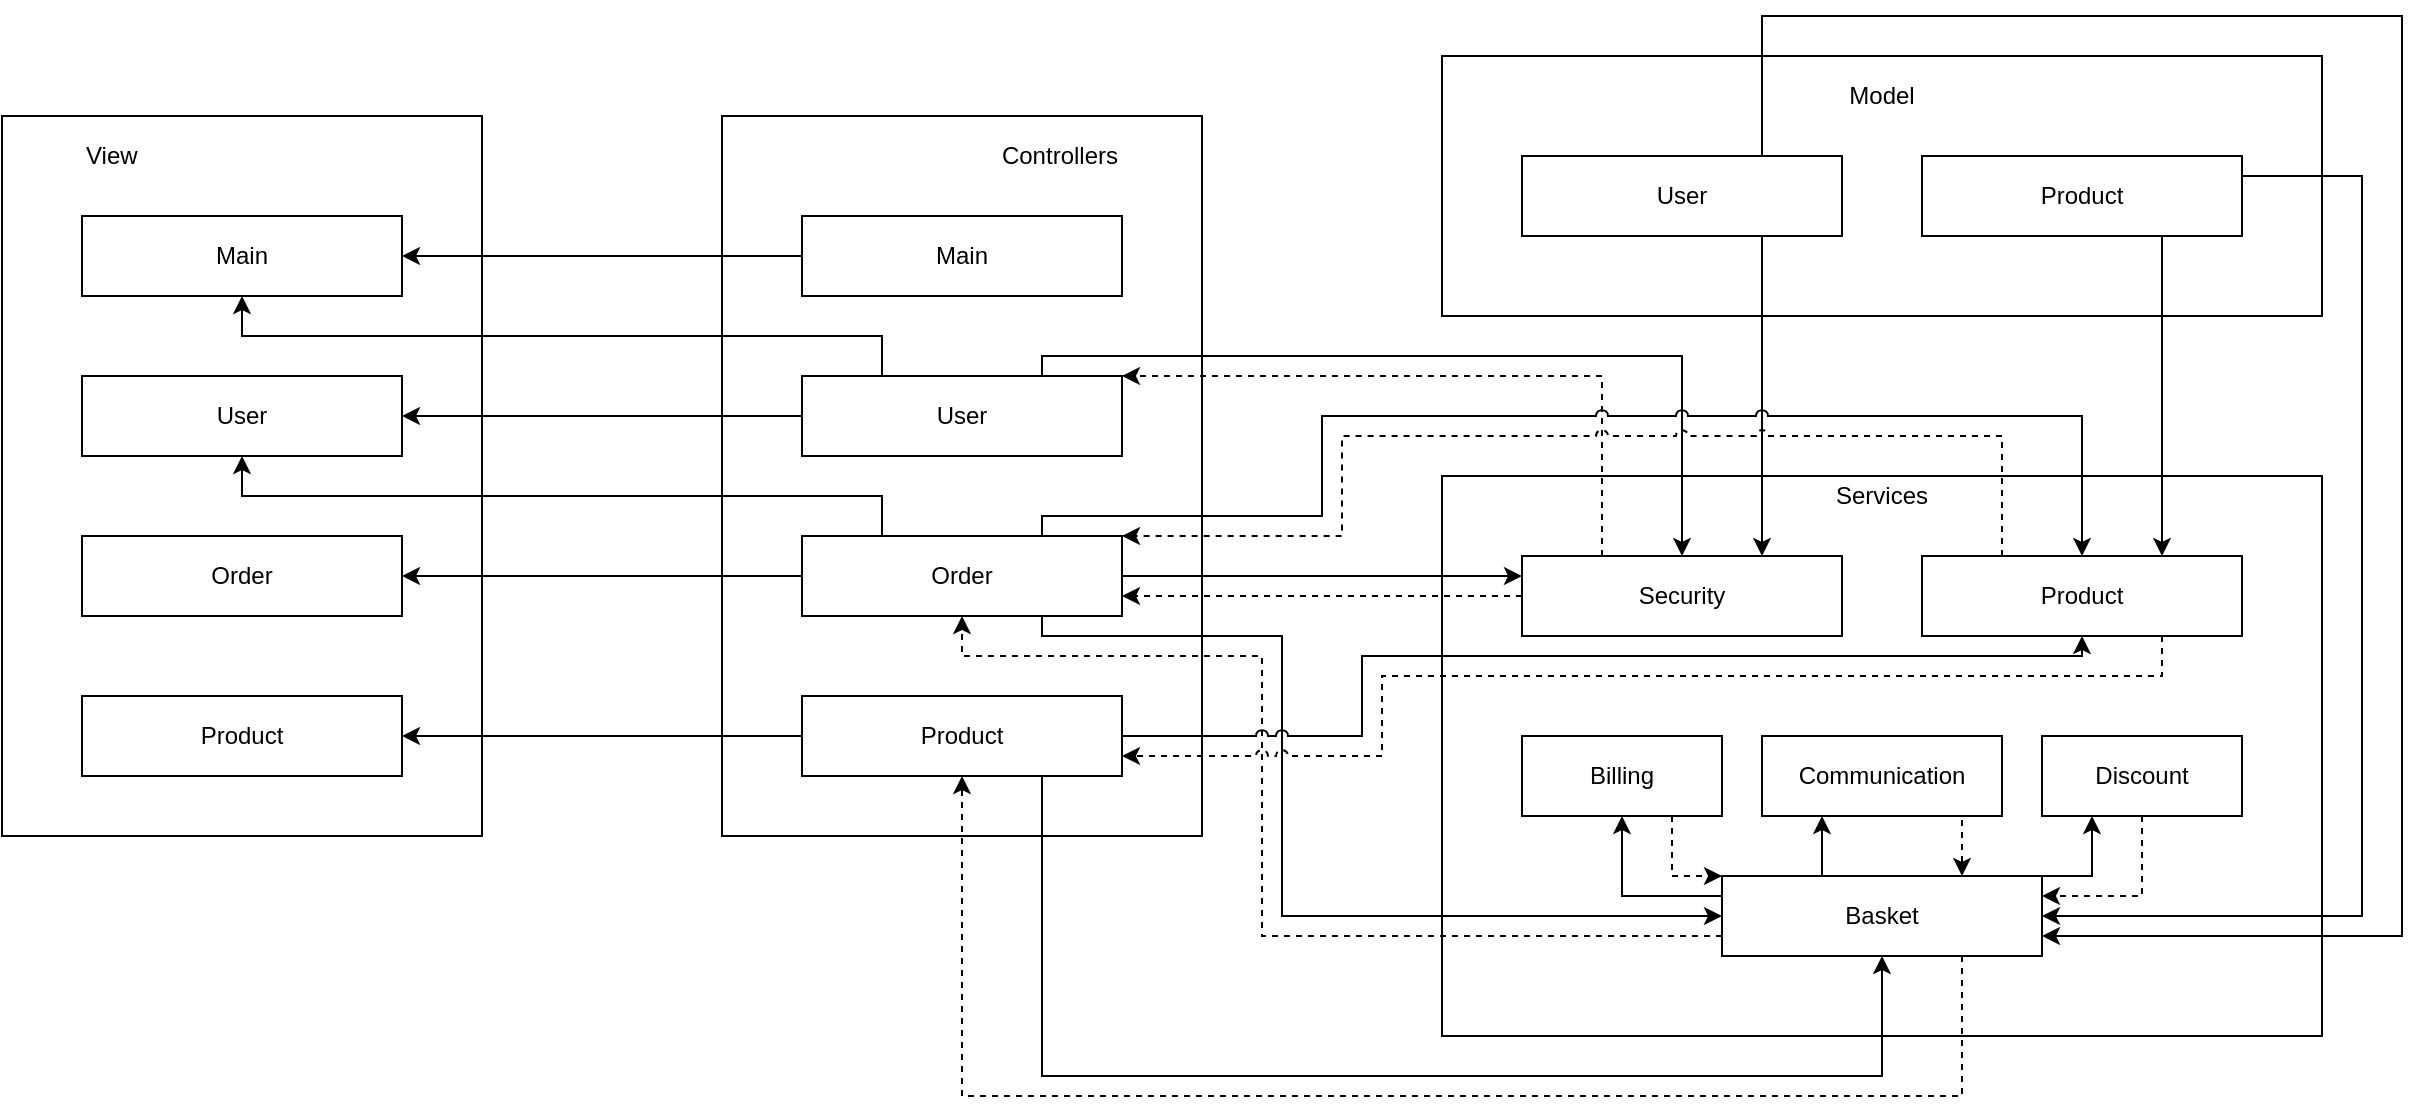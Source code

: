 <mxfile version="14.2.9" type="github">
  <diagram id="LtXfjdiNlztNddyJYRsl" name="Page-1">
    <mxGraphModel dx="1422" dy="763" grid="1" gridSize="10" guides="1" tooltips="1" connect="1" arrows="1" fold="1" page="1" pageScale="1" pageWidth="827" pageHeight="1169" math="0" shadow="0">
      <root>
        <mxCell id="0" />
        <mxCell id="1" parent="0" />
        <mxCell id="3RHrD-StrAHebshTQser-72" value="" style="group" vertex="1" connectable="0" parent="1">
          <mxGeometry x="761" y="260" width="440" height="280" as="geometry" />
        </mxCell>
        <mxCell id="3RHrD-StrAHebshTQser-38" value="" style="group;fillColor=#ffffff;perimeterSpacing=1;shadow=0;sketch=0;glass=0;rounded=0;spacingTop=0;labelBorderColor=#000000;labelBackgroundColor=#ffffff;align=center;strokeColor=#000000;container=0;" vertex="1" connectable="0" parent="3RHrD-StrAHebshTQser-72">
          <mxGeometry y="10" width="440" height="280" as="geometry" />
        </mxCell>
        <mxCell id="3RHrD-StrAHebshTQser-39" value="&lt;div&gt;Services&lt;/div&gt;" style="text;html=1;strokeColor=none;fillColor=none;align=center;verticalAlign=middle;whiteSpace=wrap;rounded=0;" vertex="1" parent="3RHrD-StrAHebshTQser-72">
          <mxGeometry x="40" y="10" width="360" height="20" as="geometry" />
        </mxCell>
        <mxCell id="3RHrD-StrAHebshTQser-40" value="Product" style="rounded=0;whiteSpace=wrap;html=1;" vertex="1" parent="3RHrD-StrAHebshTQser-72">
          <mxGeometry x="240" y="50" width="160" height="40" as="geometry" />
        </mxCell>
        <mxCell id="3RHrD-StrAHebshTQser-41" value="Security" style="rounded=0;whiteSpace=wrap;html=1;" vertex="1" parent="3RHrD-StrAHebshTQser-72">
          <mxGeometry x="40" y="50" width="160" height="40" as="geometry" />
        </mxCell>
        <mxCell id="3RHrD-StrAHebshTQser-42" value="Basket" style="rounded=0;whiteSpace=wrap;html=1;" vertex="1" parent="3RHrD-StrAHebshTQser-72">
          <mxGeometry x="140" y="210" width="160" height="40" as="geometry" />
        </mxCell>
        <mxCell id="3RHrD-StrAHebshTQser-75" style="edgeStyle=orthogonalEdgeStyle;rounded=0;jumpStyle=arc;orthogonalLoop=1;jettySize=auto;html=1;exitX=0.5;exitY=1;exitDx=0;exitDy=0;entryX=1;entryY=0.25;entryDx=0;entryDy=0;dashed=1;startArrow=none;startFill=0;endArrow=classic;endFill=1;" edge="1" parent="3RHrD-StrAHebshTQser-72" source="3RHrD-StrAHebshTQser-43" target="3RHrD-StrAHebshTQser-42">
          <mxGeometry relative="1" as="geometry" />
        </mxCell>
        <mxCell id="3RHrD-StrAHebshTQser-43" value="Discount" style="rounded=0;whiteSpace=wrap;html=1;" vertex="1" parent="3RHrD-StrAHebshTQser-72">
          <mxGeometry x="300" y="140" width="100" height="40" as="geometry" />
        </mxCell>
        <mxCell id="3RHrD-StrAHebshTQser-46" value="" style="edgeStyle=orthogonalEdgeStyle;rounded=0;jumpStyle=arc;orthogonalLoop=1;jettySize=auto;html=1;entryX=0.25;entryY=1;entryDx=0;entryDy=0;exitX=1;exitY=0;exitDx=0;exitDy=0;" edge="1" parent="3RHrD-StrAHebshTQser-72" source="3RHrD-StrAHebshTQser-42" target="3RHrD-StrAHebshTQser-43">
          <mxGeometry as="geometry">
            <mxPoint x="300" y="220" as="sourcePoint" />
            <Array as="points">
              <mxPoint x="325" y="210" />
            </Array>
          </mxGeometry>
        </mxCell>
        <mxCell id="3RHrD-StrAHebshTQser-44" value="Billing" style="rounded=0;whiteSpace=wrap;html=1;" vertex="1" parent="3RHrD-StrAHebshTQser-72">
          <mxGeometry x="40" y="140" width="100" height="40" as="geometry" />
        </mxCell>
        <mxCell id="3RHrD-StrAHebshTQser-48" style="edgeStyle=orthogonalEdgeStyle;rounded=0;jumpStyle=arc;orthogonalLoop=1;jettySize=auto;html=1;exitX=0;exitY=0.25;exitDx=0;exitDy=0;entryX=0.5;entryY=1;entryDx=0;entryDy=0;" edge="1" parent="3RHrD-StrAHebshTQser-72" source="3RHrD-StrAHebshTQser-42" target="3RHrD-StrAHebshTQser-44">
          <mxGeometry as="geometry">
            <mxPoint x="110" y="180" as="targetPoint" />
            <Array as="points">
              <mxPoint x="90" y="220" />
            </Array>
          </mxGeometry>
        </mxCell>
        <mxCell id="3RHrD-StrAHebshTQser-76" style="edgeStyle=orthogonalEdgeStyle;rounded=0;jumpStyle=arc;orthogonalLoop=1;jettySize=auto;html=1;exitX=0.75;exitY=1;exitDx=0;exitDy=0;entryX=0.75;entryY=0;entryDx=0;entryDy=0;dashed=1;startArrow=none;startFill=0;endArrow=classic;endFill=1;" edge="1" parent="3RHrD-StrAHebshTQser-72" source="3RHrD-StrAHebshTQser-45" target="3RHrD-StrAHebshTQser-42">
          <mxGeometry relative="1" as="geometry" />
        </mxCell>
        <mxCell id="3RHrD-StrAHebshTQser-45" value="Communication" style="rounded=0;whiteSpace=wrap;html=1;" vertex="1" parent="3RHrD-StrAHebshTQser-72">
          <mxGeometry x="160" y="140" width="120" height="40" as="geometry" />
        </mxCell>
        <mxCell id="3RHrD-StrAHebshTQser-47" value="" style="edgeStyle=orthogonalEdgeStyle;rounded=0;jumpStyle=arc;orthogonalLoop=1;jettySize=auto;html=1;entryX=0.25;entryY=1;entryDx=0;entryDy=0;exitX=0.25;exitY=0;exitDx=0;exitDy=0;" edge="1" parent="3RHrD-StrAHebshTQser-72" source="3RHrD-StrAHebshTQser-42" target="3RHrD-StrAHebshTQser-45">
          <mxGeometry as="geometry">
            <Array as="points">
              <mxPoint x="190" y="210" />
            </Array>
          </mxGeometry>
        </mxCell>
        <mxCell id="3RHrD-StrAHebshTQser-74" style="edgeStyle=orthogonalEdgeStyle;rounded=0;jumpStyle=arc;orthogonalLoop=1;jettySize=auto;html=1;exitX=0.75;exitY=1;exitDx=0;exitDy=0;entryX=0;entryY=0;entryDx=0;entryDy=0;dashed=1;startArrow=none;startFill=0;endArrow=classic;endFill=1;" edge="1" parent="3RHrD-StrAHebshTQser-72" source="3RHrD-StrAHebshTQser-44" target="3RHrD-StrAHebshTQser-42">
          <mxGeometry relative="1" as="geometry">
            <Array as="points">
              <mxPoint x="115" y="210" />
            </Array>
          </mxGeometry>
        </mxCell>
        <mxCell id="3RHrD-StrAHebshTQser-53" value="" style="group" vertex="1" connectable="0" parent="1">
          <mxGeometry x="401" y="90" width="240" height="360" as="geometry" />
        </mxCell>
        <mxCell id="3RHrD-StrAHebshTQser-30" value="" style="group;fillColor=#ffffff;perimeterSpacing=1;shadow=0;sketch=0;glass=0;rounded=0;spacingTop=0;labelBorderColor=#000000;labelBackgroundColor=#ffffff;align=center;strokeColor=#000000;container=0;" vertex="1" connectable="0" parent="3RHrD-StrAHebshTQser-53">
          <mxGeometry width="240" height="360" as="geometry" />
        </mxCell>
        <mxCell id="3RHrD-StrAHebshTQser-31" value="&lt;div align=&quot;right&quot;&gt;Controllers&lt;/div&gt;" style="text;html=1;strokeColor=none;fillColor=none;align=right;verticalAlign=middle;whiteSpace=wrap;rounded=0;" vertex="1" parent="3RHrD-StrAHebshTQser-53">
          <mxGeometry x="40" y="10" width="160" height="20" as="geometry" />
        </mxCell>
        <mxCell id="3RHrD-StrAHebshTQser-32" value="Order" style="rounded=0;whiteSpace=wrap;html=1;" vertex="1" parent="3RHrD-StrAHebshTQser-53">
          <mxGeometry x="40" y="210" width="160" height="40" as="geometry" />
        </mxCell>
        <mxCell id="3RHrD-StrAHebshTQser-33" value="Main" style="rounded=0;whiteSpace=wrap;html=1;" vertex="1" parent="3RHrD-StrAHebshTQser-53">
          <mxGeometry x="40" y="50" width="160" height="40" as="geometry" />
        </mxCell>
        <mxCell id="3RHrD-StrAHebshTQser-34" value="User" style="rounded=0;whiteSpace=wrap;html=1;" vertex="1" parent="3RHrD-StrAHebshTQser-53">
          <mxGeometry x="40" y="130" width="160" height="40" as="geometry" />
        </mxCell>
        <mxCell id="3RHrD-StrAHebshTQser-35" value="Product" style="rounded=0;whiteSpace=wrap;html=1;" vertex="1" parent="3RHrD-StrAHebshTQser-53">
          <mxGeometry x="40" y="290" width="160" height="40" as="geometry" />
        </mxCell>
        <mxCell id="3RHrD-StrAHebshTQser-54" value="" style="group" vertex="1" connectable="0" parent="1">
          <mxGeometry x="41" y="90" width="240" height="360" as="geometry" />
        </mxCell>
        <mxCell id="3RHrD-StrAHebshTQser-1" value="" style="group;fillColor=#ffffff;perimeterSpacing=1;shadow=0;sketch=0;glass=0;rounded=0;spacingTop=0;labelBorderColor=#000000;labelBackgroundColor=#ffffff;align=center;strokeColor=#000000;container=0;" vertex="1" connectable="0" parent="3RHrD-StrAHebshTQser-54">
          <mxGeometry width="240" height="360" as="geometry" />
        </mxCell>
        <mxCell id="3RHrD-StrAHebshTQser-3" value="&lt;div align=&quot;left&quot;&gt;View&lt;/div&gt;" style="text;html=1;strokeColor=none;fillColor=none;align=left;verticalAlign=middle;whiteSpace=wrap;rounded=0;" vertex="1" parent="3RHrD-StrAHebshTQser-54">
          <mxGeometry x="40" y="10" width="160" height="20" as="geometry" />
        </mxCell>
        <mxCell id="3RHrD-StrAHebshTQser-4" value="Order" style="rounded=0;whiteSpace=wrap;html=1;" vertex="1" parent="3RHrD-StrAHebshTQser-54">
          <mxGeometry x="40" y="210" width="160" height="40" as="geometry" />
        </mxCell>
        <mxCell id="3RHrD-StrAHebshTQser-5" value="Main" style="rounded=0;whiteSpace=wrap;html=1;" vertex="1" parent="3RHrD-StrAHebshTQser-54">
          <mxGeometry x="40" y="50" width="160" height="40" as="geometry" />
        </mxCell>
        <mxCell id="3RHrD-StrAHebshTQser-6" value="User" style="rounded=0;whiteSpace=wrap;html=1;" vertex="1" parent="3RHrD-StrAHebshTQser-54">
          <mxGeometry x="40" y="130" width="160" height="40" as="geometry" />
        </mxCell>
        <mxCell id="3RHrD-StrAHebshTQser-7" value="Product" style="rounded=0;whiteSpace=wrap;html=1;" vertex="1" parent="3RHrD-StrAHebshTQser-54">
          <mxGeometry x="40" y="290" width="160" height="40" as="geometry" />
        </mxCell>
        <mxCell id="3RHrD-StrAHebshTQser-51" style="edgeStyle=orthogonalEdgeStyle;rounded=0;jumpStyle=arc;orthogonalLoop=1;jettySize=auto;html=1;exitX=0;exitY=0.5;exitDx=0;exitDy=0;entryX=1;entryY=0.5;entryDx=0;entryDy=0;" edge="1" parent="1" source="3RHrD-StrAHebshTQser-34" target="3RHrD-StrAHebshTQser-6">
          <mxGeometry relative="1" as="geometry" />
        </mxCell>
        <mxCell id="3RHrD-StrAHebshTQser-52" style="edgeStyle=orthogonalEdgeStyle;rounded=0;jumpStyle=arc;orthogonalLoop=1;jettySize=auto;html=1;exitX=0.25;exitY=0;exitDx=0;exitDy=0;entryX=0.5;entryY=1;entryDx=0;entryDy=0;" edge="1" parent="1" source="3RHrD-StrAHebshTQser-34" target="3RHrD-StrAHebshTQser-5">
          <mxGeometry relative="1" as="geometry">
            <Array as="points">
              <mxPoint x="481" y="200" />
              <mxPoint x="161" y="200" />
            </Array>
          </mxGeometry>
        </mxCell>
        <mxCell id="3RHrD-StrAHebshTQser-50" style="edgeStyle=orthogonalEdgeStyle;rounded=0;jumpStyle=arc;orthogonalLoop=1;jettySize=auto;html=1;exitX=0;exitY=0.5;exitDx=0;exitDy=0;entryX=1;entryY=0.5;entryDx=0;entryDy=0;" edge="1" parent="1" source="3RHrD-StrAHebshTQser-33" target="3RHrD-StrAHebshTQser-5">
          <mxGeometry relative="1" as="geometry" />
        </mxCell>
        <mxCell id="3RHrD-StrAHebshTQser-55" style="edgeStyle=orthogonalEdgeStyle;rounded=0;jumpStyle=arc;orthogonalLoop=1;jettySize=auto;html=1;exitX=0;exitY=0.5;exitDx=0;exitDy=0;entryX=1;entryY=0.5;entryDx=0;entryDy=0;" edge="1" parent="1" source="3RHrD-StrAHebshTQser-35" target="3RHrD-StrAHebshTQser-7">
          <mxGeometry relative="1" as="geometry" />
        </mxCell>
        <mxCell id="3RHrD-StrAHebshTQser-56" style="edgeStyle=orthogonalEdgeStyle;rounded=0;jumpStyle=arc;orthogonalLoop=1;jettySize=auto;html=1;exitX=0;exitY=0.5;exitDx=0;exitDy=0;entryX=1;entryY=0.5;entryDx=0;entryDy=0;" edge="1" parent="1" source="3RHrD-StrAHebshTQser-32" target="3RHrD-StrAHebshTQser-4">
          <mxGeometry relative="1" as="geometry" />
        </mxCell>
        <mxCell id="3RHrD-StrAHebshTQser-60" style="edgeStyle=orthogonalEdgeStyle;rounded=0;jumpStyle=arc;orthogonalLoop=1;jettySize=auto;html=1;exitX=0.75;exitY=1;exitDx=0;exitDy=0;entryX=0.5;entryY=1;entryDx=0;entryDy=0;" edge="1" parent="1" source="3RHrD-StrAHebshTQser-35" target="3RHrD-StrAHebshTQser-42">
          <mxGeometry relative="1" as="geometry">
            <Array as="points">
              <mxPoint x="561" y="570" />
              <mxPoint x="981" y="570" />
            </Array>
          </mxGeometry>
        </mxCell>
        <mxCell id="3RHrD-StrAHebshTQser-63" style="edgeStyle=orthogonalEdgeStyle;rounded=0;jumpStyle=arc;orthogonalLoop=1;jettySize=auto;html=1;exitX=1;exitY=0.5;exitDx=0;exitDy=0;" edge="1" parent="1" source="3RHrD-StrAHebshTQser-32">
          <mxGeometry relative="1" as="geometry">
            <mxPoint x="601" y="310" as="sourcePoint" />
            <mxPoint x="801" y="320" as="targetPoint" />
            <Array as="points">
              <mxPoint x="741" y="320" />
              <mxPoint x="741" y="320" />
            </Array>
          </mxGeometry>
        </mxCell>
        <mxCell id="3RHrD-StrAHebshTQser-64" style="edgeStyle=orthogonalEdgeStyle;rounded=0;jumpStyle=arc;orthogonalLoop=1;jettySize=auto;html=1;exitX=0.75;exitY=1;exitDx=0;exitDy=0;entryX=0;entryY=0.5;entryDx=0;entryDy=0;" edge="1" parent="1" source="3RHrD-StrAHebshTQser-32" target="3RHrD-StrAHebshTQser-42">
          <mxGeometry relative="1" as="geometry">
            <Array as="points">
              <mxPoint x="561" y="350" />
              <mxPoint x="681" y="350" />
              <mxPoint x="681" y="490" />
            </Array>
          </mxGeometry>
        </mxCell>
        <mxCell id="3RHrD-StrAHebshTQser-67" style="edgeStyle=orthogonalEdgeStyle;rounded=0;jumpStyle=arc;orthogonalLoop=1;jettySize=auto;html=1;exitX=0;exitY=0.5;exitDx=0;exitDy=0;startArrow=none;startFill=0;endArrow=classic;endFill=1;dashed=1;" edge="1" parent="1" source="3RHrD-StrAHebshTQser-41">
          <mxGeometry relative="1" as="geometry">
            <mxPoint x="601" y="330" as="targetPoint" />
          </mxGeometry>
        </mxCell>
        <mxCell id="3RHrD-StrAHebshTQser-69" style="edgeStyle=orthogonalEdgeStyle;rounded=0;jumpStyle=arc;orthogonalLoop=1;jettySize=auto;html=1;exitX=0;exitY=0.75;exitDx=0;exitDy=0;entryX=0.5;entryY=1;entryDx=0;entryDy=0;dashed=1;startArrow=none;startFill=0;endArrow=classic;endFill=1;" edge="1" parent="1" source="3RHrD-StrAHebshTQser-42" target="3RHrD-StrAHebshTQser-32">
          <mxGeometry relative="1" as="geometry">
            <Array as="points">
              <mxPoint x="671" y="500" />
              <mxPoint x="671" y="360" />
              <mxPoint x="521" y="360" />
            </Array>
          </mxGeometry>
        </mxCell>
        <mxCell id="3RHrD-StrAHebshTQser-70" style="edgeStyle=orthogonalEdgeStyle;rounded=0;jumpStyle=arc;orthogonalLoop=1;jettySize=auto;html=1;exitX=0.25;exitY=0;exitDx=0;exitDy=0;entryX=0.5;entryY=1;entryDx=0;entryDy=0;startArrow=none;startFill=0;endArrow=classic;endFill=1;" edge="1" parent="1" source="3RHrD-StrAHebshTQser-32" target="3RHrD-StrAHebshTQser-6">
          <mxGeometry relative="1" as="geometry" />
        </mxCell>
        <mxCell id="3RHrD-StrAHebshTQser-73" style="edgeStyle=orthogonalEdgeStyle;rounded=0;jumpStyle=arc;orthogonalLoop=1;jettySize=auto;html=1;exitX=0.75;exitY=1;exitDx=0;exitDy=0;dashed=1;startArrow=none;startFill=0;endArrow=classic;endFill=1;entryX=0.5;entryY=1;entryDx=0;entryDy=0;" edge="1" parent="1" source="3RHrD-StrAHebshTQser-42" target="3RHrD-StrAHebshTQser-35">
          <mxGeometry relative="1" as="geometry">
            <mxPoint x="751" y="620" as="targetPoint" />
            <Array as="points">
              <mxPoint x="1021" y="580" />
              <mxPoint x="521" y="580" />
            </Array>
          </mxGeometry>
        </mxCell>
        <mxCell id="3RHrD-StrAHebshTQser-80" value="" style="group" vertex="1" connectable="0" parent="1">
          <mxGeometry x="761" y="60" width="440" height="130" as="geometry" />
        </mxCell>
        <mxCell id="3RHrD-StrAHebshTQser-23" value="" style="group;fillColor=#ffffff;perimeterSpacing=1;shadow=0;sketch=0;glass=0;rounded=0;spacingTop=0;labelBorderColor=#000000;labelBackgroundColor=#ffffff;align=center;strokeColor=#000000;container=0;" vertex="1" connectable="0" parent="3RHrD-StrAHebshTQser-80">
          <mxGeometry width="440" height="130" as="geometry" />
        </mxCell>
        <mxCell id="3RHrD-StrAHebshTQser-24" value="Model" style="text;html=1;strokeColor=none;fillColor=none;align=center;verticalAlign=middle;whiteSpace=wrap;rounded=0;" vertex="1" parent="3RHrD-StrAHebshTQser-80">
          <mxGeometry x="40" y="10" width="360" height="20" as="geometry" />
        </mxCell>
        <mxCell id="3RHrD-StrAHebshTQser-27" value="User" style="rounded=0;whiteSpace=wrap;html=1;" vertex="1" parent="3RHrD-StrAHebshTQser-80">
          <mxGeometry x="40" y="50" width="160" height="40" as="geometry" />
        </mxCell>
        <mxCell id="3RHrD-StrAHebshTQser-28" value="Product" style="rounded=0;whiteSpace=wrap;html=1;" vertex="1" parent="3RHrD-StrAHebshTQser-80">
          <mxGeometry x="240" y="50" width="160" height="40" as="geometry" />
        </mxCell>
        <mxCell id="3RHrD-StrAHebshTQser-77" style="edgeStyle=orthogonalEdgeStyle;rounded=0;jumpStyle=arc;orthogonalLoop=1;jettySize=auto;html=1;exitX=0.25;exitY=0;exitDx=0;exitDy=0;entryX=1;entryY=0;entryDx=0;entryDy=0;dashed=1;startArrow=none;startFill=0;endArrow=classic;endFill=1;" edge="1" parent="1" source="3RHrD-StrAHebshTQser-41" target="3RHrD-StrAHebshTQser-34">
          <mxGeometry relative="1" as="geometry">
            <Array as="points">
              <mxPoint x="841" y="220" />
            </Array>
          </mxGeometry>
        </mxCell>
        <mxCell id="3RHrD-StrAHebshTQser-57" style="edgeStyle=orthogonalEdgeStyle;rounded=0;jumpStyle=arc;orthogonalLoop=1;jettySize=auto;html=1;entryX=0.5;entryY=0;entryDx=0;entryDy=0;exitX=0.75;exitY=0;exitDx=0;exitDy=0;" edge="1" parent="1" source="3RHrD-StrAHebshTQser-34" target="3RHrD-StrAHebshTQser-41">
          <mxGeometry relative="1" as="geometry">
            <Array as="points">
              <mxPoint x="561" y="210" />
              <mxPoint x="881" y="210" />
            </Array>
          </mxGeometry>
        </mxCell>
        <mxCell id="3RHrD-StrAHebshTQser-58" style="edgeStyle=orthogonalEdgeStyle;rounded=0;jumpStyle=arc;orthogonalLoop=1;jettySize=auto;html=1;exitX=1;exitY=0.5;exitDx=0;exitDy=0;entryX=0.5;entryY=1;entryDx=0;entryDy=0;" edge="1" parent="1" source="3RHrD-StrAHebshTQser-35" target="3RHrD-StrAHebshTQser-40">
          <mxGeometry relative="1" as="geometry">
            <Array as="points">
              <mxPoint x="721" y="400" />
              <mxPoint x="721" y="360" />
              <mxPoint x="1081" y="360" />
            </Array>
          </mxGeometry>
        </mxCell>
        <mxCell id="3RHrD-StrAHebshTQser-71" style="edgeStyle=orthogonalEdgeStyle;rounded=0;jumpStyle=arc;orthogonalLoop=1;jettySize=auto;html=1;exitX=0.75;exitY=1;exitDx=0;exitDy=0;entryX=1;entryY=0.75;entryDx=0;entryDy=0;startArrow=none;startFill=0;endArrow=classic;endFill=1;dashed=1;" edge="1" parent="1" source="3RHrD-StrAHebshTQser-40" target="3RHrD-StrAHebshTQser-35">
          <mxGeometry relative="1" as="geometry">
            <Array as="points">
              <mxPoint x="1121" y="370" />
              <mxPoint x="731" y="370" />
              <mxPoint x="731" y="410" />
            </Array>
          </mxGeometry>
        </mxCell>
        <mxCell id="3RHrD-StrAHebshTQser-82" style="edgeStyle=orthogonalEdgeStyle;rounded=0;jumpStyle=arc;orthogonalLoop=1;jettySize=auto;html=1;exitX=0.75;exitY=1;exitDx=0;exitDy=0;entryX=0.75;entryY=0;entryDx=0;entryDy=0;startArrow=none;startFill=0;endArrow=classic;endFill=1;" edge="1" parent="1" source="3RHrD-StrAHebshTQser-27" target="3RHrD-StrAHebshTQser-41">
          <mxGeometry relative="1" as="geometry" />
        </mxCell>
        <mxCell id="3RHrD-StrAHebshTQser-79" style="edgeStyle=orthogonalEdgeStyle;rounded=0;jumpStyle=arc;orthogonalLoop=1;jettySize=auto;html=1;exitX=0.25;exitY=0;exitDx=0;exitDy=0;entryX=1;entryY=0;entryDx=0;entryDy=0;dashed=1;startArrow=none;startFill=0;endArrow=classic;endFill=1;" edge="1" parent="1" source="3RHrD-StrAHebshTQser-40" target="3RHrD-StrAHebshTQser-32">
          <mxGeometry relative="1" as="geometry">
            <Array as="points">
              <mxPoint x="1041" y="250" />
              <mxPoint x="711" y="250" />
              <mxPoint x="711" y="300" />
            </Array>
          </mxGeometry>
        </mxCell>
        <mxCell id="3RHrD-StrAHebshTQser-65" style="edgeStyle=orthogonalEdgeStyle;rounded=0;jumpStyle=arc;orthogonalLoop=1;jettySize=auto;html=1;exitX=0.75;exitY=0;exitDx=0;exitDy=0;entryX=0.5;entryY=0;entryDx=0;entryDy=0;" edge="1" parent="1" source="3RHrD-StrAHebshTQser-32" target="3RHrD-StrAHebshTQser-40">
          <mxGeometry relative="1" as="geometry">
            <Array as="points">
              <mxPoint x="561" y="290" />
              <mxPoint x="701" y="290" />
              <mxPoint x="701" y="240" />
              <mxPoint x="1081" y="240" />
            </Array>
          </mxGeometry>
        </mxCell>
        <mxCell id="3RHrD-StrAHebshTQser-83" style="edgeStyle=orthogonalEdgeStyle;rounded=0;jumpStyle=arc;orthogonalLoop=1;jettySize=auto;html=1;exitX=0.75;exitY=0;exitDx=0;exitDy=0;startArrow=none;startFill=0;endArrow=classic;endFill=1;entryX=1;entryY=0.75;entryDx=0;entryDy=0;" edge="1" parent="1" source="3RHrD-StrAHebshTQser-27" target="3RHrD-StrAHebshTQser-42">
          <mxGeometry relative="1" as="geometry">
            <mxPoint x="1251" y="550" as="targetPoint" />
            <Array as="points">
              <mxPoint x="921" y="40" />
              <mxPoint x="1241" y="40" />
              <mxPoint x="1241" y="500" />
            </Array>
          </mxGeometry>
        </mxCell>
        <mxCell id="3RHrD-StrAHebshTQser-84" style="edgeStyle=orthogonalEdgeStyle;rounded=0;jumpStyle=arc;orthogonalLoop=1;jettySize=auto;html=1;exitX=0.75;exitY=1;exitDx=0;exitDy=0;entryX=0.75;entryY=0;entryDx=0;entryDy=0;startArrow=none;startFill=0;endArrow=classic;endFill=1;" edge="1" parent="1" source="3RHrD-StrAHebshTQser-28" target="3RHrD-StrAHebshTQser-40">
          <mxGeometry relative="1" as="geometry" />
        </mxCell>
        <mxCell id="3RHrD-StrAHebshTQser-85" style="edgeStyle=orthogonalEdgeStyle;rounded=0;jumpStyle=arc;orthogonalLoop=1;jettySize=auto;html=1;exitX=1;exitY=0.75;exitDx=0;exitDy=0;startArrow=none;startFill=0;endArrow=classic;endFill=1;entryX=1;entryY=0.5;entryDx=0;entryDy=0;" edge="1" parent="1" source="3RHrD-StrAHebshTQser-28" target="3RHrD-StrAHebshTQser-42">
          <mxGeometry relative="1" as="geometry">
            <mxPoint x="1231" y="450" as="targetPoint" />
            <Array as="points">
              <mxPoint x="1161" y="120" />
              <mxPoint x="1221" y="120" />
              <mxPoint x="1221" y="490" />
            </Array>
          </mxGeometry>
        </mxCell>
      </root>
    </mxGraphModel>
  </diagram>
</mxfile>
